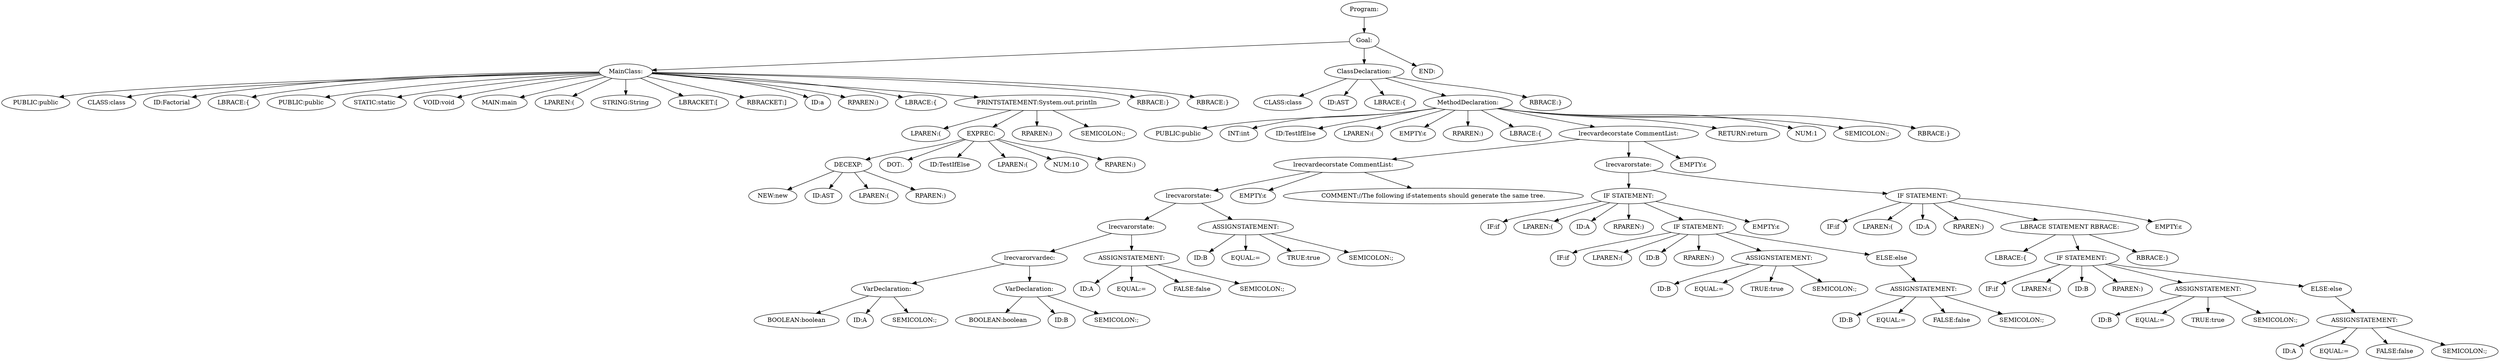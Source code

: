 digraph {
n0 [label="Program:"];
n1 [label="Goal:"];
n2 [label="MainClass:"];
n3 [label="PUBLIC:public"];
n2 -> n3
n4 [label="CLASS:class"];
n2 -> n4
n5 [label="ID:Factorial"];
n2 -> n5
n6 [label="LBRACE:{"];
n2 -> n6
n7 [label="PUBLIC:public"];
n2 -> n7
n8 [label="STATIC:static"];
n2 -> n8
n9 [label="VOID:void"];
n2 -> n9
n10 [label="MAIN:main"];
n2 -> n10
n11 [label="LPAREN:("];
n2 -> n11
n12 [label="STRING:String"];
n2 -> n12
n13 [label="LBRACKET:["];
n2 -> n13
n14 [label="RBRACKET:]"];
n2 -> n14
n15 [label="ID:a"];
n2 -> n15
n16 [label="RPAREN:)"];
n2 -> n16
n17 [label="LBRACE:{"];
n2 -> n17
n18 [label="PRINTSTATEMENT:System.out.println"];
n19 [label="LPAREN:("];
n18 -> n19
n20 [label="EXPREC:"];
n21 [label="DECEXP:"];
n22 [label="NEW:new"];
n21 -> n22
n23 [label="ID:AST"];
n21 -> n23
n24 [label="LPAREN:("];
n21 -> n24
n25 [label="RPAREN:)"];
n21 -> n25
n20 -> n21
n26 [label="DOT:."];
n20 -> n26
n27 [label="ID:TestIfElse"];
n20 -> n27
n28 [label="LPAREN:("];
n20 -> n28
n29 [label="NUM:10"];
n20 -> n29
n30 [label="RPAREN:)"];
n20 -> n30
n18 -> n20
n31 [label="RPAREN:)"];
n18 -> n31
n32 [label="SEMICOLON:;"];
n18 -> n32
n2 -> n18
n33 [label="RBRACE:}"];
n2 -> n33
n34 [label="RBRACE:}"];
n2 -> n34
n1 -> n2
n35 [label="ClassDeclaration:"];
n36 [label="CLASS:class"];
n35 -> n36
n37 [label="ID:AST"];
n35 -> n37
n38 [label="LBRACE:{"];
n35 -> n38
n39 [label="MethodDeclaration:"];
n40 [label="PUBLIC:public"];
n39 -> n40
n41 [label="INT:int"];
n39 -> n41
n42 [label="ID:TestIfElse"];
n39 -> n42
n43 [label="LPAREN:("];
n39 -> n43
n44 [label="EMPTY:ɛ"];
n39 -> n44
n45 [label="RPAREN:)"];
n39 -> n45
n46 [label="LBRACE:{"];
n39 -> n46
n47 [label="lrecvardecorstate CommentList:"];
n48 [label="lrecvardecorstate CommentList:"];
n49 [label="lrecvarorstate:"];
n50 [label="lrecvarorstate:"];
n51 [label="lrecvarorvardec:"];
n52 [label="VarDeclaration:"];
n53 [label="BOOLEAN:boolean"];
n52 -> n53
n54 [label="ID:A"];
n52 -> n54
n55 [label="SEMICOLON:;"];
n52 -> n55
n51 -> n52
n56 [label="VarDeclaration:"];
n57 [label="BOOLEAN:boolean"];
n56 -> n57
n58 [label="ID:B"];
n56 -> n58
n59 [label="SEMICOLON:;"];
n56 -> n59
n51 -> n56
n50 -> n51
n60 [label="ASSIGNSTATEMENT:"];
n61 [label="ID:A"];
n60 -> n61
n62 [label="EQUAL:="];
n60 -> n62
n63 [label="FALSE:false"];
n60 -> n63
n64 [label="SEMICOLON:;"];
n60 -> n64
n50 -> n60
n49 -> n50
n65 [label="ASSIGNSTATEMENT:"];
n66 [label="ID:B"];
n65 -> n66
n67 [label="EQUAL:="];
n65 -> n67
n68 [label="TRUE:true"];
n65 -> n68
n69 [label="SEMICOLON:;"];
n65 -> n69
n49 -> n65
n48 -> n49
n70 [label="EMPTY:ɛ"];
n48 -> n70
n71 [label="COMMENT://The following if-statements should generate the same tree."];
n48 -> n71
n47 -> n48
n72 [label="lrecvarorstate:"];
n73 [label="IF STATEMENT:"];
n74 [label="IF:if"];
n73 -> n74
n75 [label="LPAREN:("];
n73 -> n75
n76 [label="ID:A"];
n73 -> n76
n77 [label="RPAREN:)"];
n73 -> n77
n78 [label="IF STATEMENT:"];
n79 [label="IF:if"];
n78 -> n79
n80 [label="LPAREN:("];
n78 -> n80
n81 [label="ID:B"];
n78 -> n81
n82 [label="RPAREN:)"];
n78 -> n82
n83 [label="ASSIGNSTATEMENT:"];
n84 [label="ID:B"];
n83 -> n84
n85 [label="EQUAL:="];
n83 -> n85
n86 [label="TRUE:true"];
n83 -> n86
n87 [label="SEMICOLON:;"];
n83 -> n87
n78 -> n83
n88 [label="ELSE:else"];
n89 [label="ASSIGNSTATEMENT:"];
n90 [label="ID:B"];
n89 -> n90
n91 [label="EQUAL:="];
n89 -> n91
n92 [label="FALSE:false"];
n89 -> n92
n93 [label="SEMICOLON:;"];
n89 -> n93
n88 -> n89
n78 -> n88
n73 -> n78
n94 [label="EMPTY:ɛ"];
n73 -> n94
n72 -> n73
n95 [label="IF STATEMENT:"];
n96 [label="IF:if"];
n95 -> n96
n97 [label="LPAREN:("];
n95 -> n97
n98 [label="ID:A"];
n95 -> n98
n99 [label="RPAREN:)"];
n95 -> n99
n100 [label="LBRACE STATEMENT RBRACE:"];
n101 [label="LBRACE:{"];
n100 -> n101
n102 [label="IF STATEMENT:"];
n103 [label="IF:if"];
n102 -> n103
n104 [label="LPAREN:("];
n102 -> n104
n105 [label="ID:B"];
n102 -> n105
n106 [label="RPAREN:)"];
n102 -> n106
n107 [label="ASSIGNSTATEMENT:"];
n108 [label="ID:B"];
n107 -> n108
n109 [label="EQUAL:="];
n107 -> n109
n110 [label="TRUE:true"];
n107 -> n110
n111 [label="SEMICOLON:;"];
n107 -> n111
n102 -> n107
n112 [label="ELSE:else"];
n113 [label="ASSIGNSTATEMENT:"];
n114 [label="ID:A"];
n113 -> n114
n115 [label="EQUAL:="];
n113 -> n115
n116 [label="FALSE:false"];
n113 -> n116
n117 [label="SEMICOLON:;"];
n113 -> n117
n112 -> n113
n102 -> n112
n100 -> n102
n118 [label="RBRACE:}"];
n100 -> n118
n95 -> n100
n119 [label="EMPTY:ɛ"];
n95 -> n119
n72 -> n95
n47 -> n72
n120 [label="EMPTY:ɛ"];
n47 -> n120
n39 -> n47
n121 [label="RETURN:return"];
n39 -> n121
n122 [label="NUM:1"];
n39 -> n122
n123 [label="SEMICOLON:;"];
n39 -> n123
n124 [label="RBRACE:}"];
n39 -> n124
n35 -> n39
n125 [label="RBRACE:}"];
n35 -> n125
n1 -> n35
n126 [label="END:"];
n1 -> n126
n0 -> n1
}
